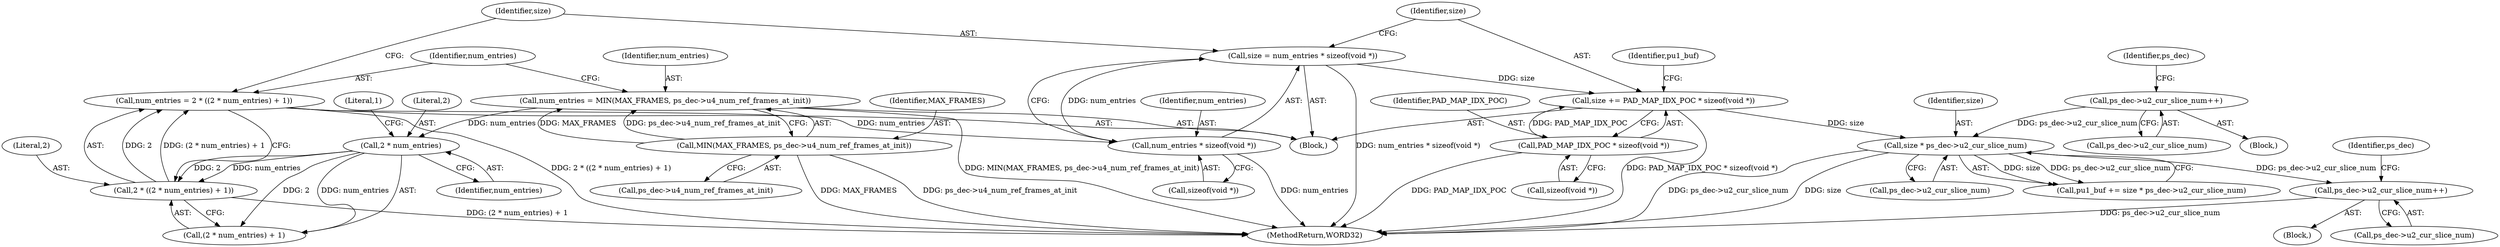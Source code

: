 digraph "0_Android_494561291a503840f385fbcd11d9bc5f4dc502b8_0@pointer" {
"1001389" [label="(Call,ps_dec->u2_cur_slice_num++)"];
"1000856" [label="(Call,size * ps_dec->u2_cur_slice_num)"];
"1000841" [label="(Call,size += PAD_MAP_IDX_POC * sizeof(void *))"];
"1000843" [label="(Call,PAD_MAP_IDX_POC * sizeof(void *))"];
"1000835" [label="(Call,size = num_entries * sizeof(void *))"];
"1000837" [label="(Call,num_entries * sizeof(void *))"];
"1000826" [label="(Call,num_entries = 2 * ((2 * num_entries) + 1))"];
"1000828" [label="(Call,2 * ((2 * num_entries) + 1))"];
"1000831" [label="(Call,2 * num_entries)"];
"1000819" [label="(Call,num_entries = MIN(MAX_FRAMES, ps_dec->u4_num_ref_frames_at_init))"];
"1000821" [label="(Call,MIN(MAX_FRAMES, ps_dec->u4_num_ref_frames_at_init))"];
"1000794" [label="(Call,ps_dec->u2_cur_slice_num++)"];
"1000848" [label="(Identifier,pu1_buf)"];
"1000856" [label="(Call,size * ps_dec->u2_cur_slice_num)"];
"1000844" [label="(Identifier,PAD_MAP_IDX_POC)"];
"1000779" [label="(Block,)"];
"1000826" [label="(Call,num_entries = 2 * ((2 * num_entries) + 1))"];
"1001389" [label="(Call,ps_dec->u2_cur_slice_num++)"];
"1000832" [label="(Literal,2)"];
"1000843" [label="(Call,PAD_MAP_IDX_POC * sizeof(void *))"];
"1000829" [label="(Literal,2)"];
"1000839" [label="(Call,sizeof(void *))"];
"1000820" [label="(Identifier,num_entries)"];
"1000845" [label="(Call,sizeof(void *))"];
"1000800" [label="(Identifier,ps_dec)"];
"1000838" [label="(Identifier,num_entries)"];
"1001427" [label="(MethodReturn,WORD32)"];
"1000857" [label="(Identifier,size)"];
"1000835" [label="(Call,size = num_entries * sizeof(void *))"];
"1000837" [label="(Call,num_entries * sizeof(void *))"];
"1000858" [label="(Call,ps_dec->u2_cur_slice_num)"];
"1000819" [label="(Call,num_entries = MIN(MAX_FRAMES, ps_dec->u4_num_ref_frames_at_init))"];
"1000831" [label="(Call,2 * num_entries)"];
"1000794" [label="(Call,ps_dec->u2_cur_slice_num++)"];
"1000827" [label="(Identifier,num_entries)"];
"1001384" [label="(Block,)"];
"1000834" [label="(Literal,1)"];
"1000823" [label="(Call,ps_dec->u4_num_ref_frames_at_init)"];
"1001390" [label="(Call,ps_dec->u2_cur_slice_num)"];
"1000828" [label="(Call,2 * ((2 * num_entries) + 1))"];
"1000842" [label="(Identifier,size)"];
"1000821" [label="(Call,MIN(MAX_FRAMES, ps_dec->u4_num_ref_frames_at_init))"];
"1000815" [label="(Block,)"];
"1000830" [label="(Call,(2 * num_entries) + 1)"];
"1000822" [label="(Identifier,MAX_FRAMES)"];
"1000836" [label="(Identifier,size)"];
"1000795" [label="(Call,ps_dec->u2_cur_slice_num)"];
"1000833" [label="(Identifier,num_entries)"];
"1001395" [label="(Identifier,ps_dec)"];
"1000841" [label="(Call,size += PAD_MAP_IDX_POC * sizeof(void *))"];
"1000854" [label="(Call,pu1_buf += size * ps_dec->u2_cur_slice_num)"];
"1001389" -> "1001384"  [label="AST: "];
"1001389" -> "1001390"  [label="CFG: "];
"1001390" -> "1001389"  [label="AST: "];
"1001395" -> "1001389"  [label="CFG: "];
"1001389" -> "1001427"  [label="DDG: ps_dec->u2_cur_slice_num"];
"1000856" -> "1001389"  [label="DDG: ps_dec->u2_cur_slice_num"];
"1000856" -> "1000854"  [label="AST: "];
"1000856" -> "1000858"  [label="CFG: "];
"1000857" -> "1000856"  [label="AST: "];
"1000858" -> "1000856"  [label="AST: "];
"1000854" -> "1000856"  [label="CFG: "];
"1000856" -> "1001427"  [label="DDG: ps_dec->u2_cur_slice_num"];
"1000856" -> "1001427"  [label="DDG: size"];
"1000856" -> "1000854"  [label="DDG: size"];
"1000856" -> "1000854"  [label="DDG: ps_dec->u2_cur_slice_num"];
"1000841" -> "1000856"  [label="DDG: size"];
"1000794" -> "1000856"  [label="DDG: ps_dec->u2_cur_slice_num"];
"1000841" -> "1000815"  [label="AST: "];
"1000841" -> "1000843"  [label="CFG: "];
"1000842" -> "1000841"  [label="AST: "];
"1000843" -> "1000841"  [label="AST: "];
"1000848" -> "1000841"  [label="CFG: "];
"1000841" -> "1001427"  [label="DDG: PAD_MAP_IDX_POC * sizeof(void *)"];
"1000843" -> "1000841"  [label="DDG: PAD_MAP_IDX_POC"];
"1000835" -> "1000841"  [label="DDG: size"];
"1000843" -> "1000845"  [label="CFG: "];
"1000844" -> "1000843"  [label="AST: "];
"1000845" -> "1000843"  [label="AST: "];
"1000843" -> "1001427"  [label="DDG: PAD_MAP_IDX_POC"];
"1000835" -> "1000815"  [label="AST: "];
"1000835" -> "1000837"  [label="CFG: "];
"1000836" -> "1000835"  [label="AST: "];
"1000837" -> "1000835"  [label="AST: "];
"1000842" -> "1000835"  [label="CFG: "];
"1000835" -> "1001427"  [label="DDG: num_entries * sizeof(void *)"];
"1000837" -> "1000835"  [label="DDG: num_entries"];
"1000837" -> "1000839"  [label="CFG: "];
"1000838" -> "1000837"  [label="AST: "];
"1000839" -> "1000837"  [label="AST: "];
"1000837" -> "1001427"  [label="DDG: num_entries"];
"1000826" -> "1000837"  [label="DDG: num_entries"];
"1000826" -> "1000815"  [label="AST: "];
"1000826" -> "1000828"  [label="CFG: "];
"1000827" -> "1000826"  [label="AST: "];
"1000828" -> "1000826"  [label="AST: "];
"1000836" -> "1000826"  [label="CFG: "];
"1000826" -> "1001427"  [label="DDG: 2 * ((2 * num_entries) + 1)"];
"1000828" -> "1000826"  [label="DDG: 2"];
"1000828" -> "1000826"  [label="DDG: (2 * num_entries) + 1"];
"1000828" -> "1000830"  [label="CFG: "];
"1000829" -> "1000828"  [label="AST: "];
"1000830" -> "1000828"  [label="AST: "];
"1000828" -> "1001427"  [label="DDG: (2 * num_entries) + 1"];
"1000831" -> "1000828"  [label="DDG: 2"];
"1000831" -> "1000828"  [label="DDG: num_entries"];
"1000831" -> "1000830"  [label="AST: "];
"1000831" -> "1000833"  [label="CFG: "];
"1000832" -> "1000831"  [label="AST: "];
"1000833" -> "1000831"  [label="AST: "];
"1000834" -> "1000831"  [label="CFG: "];
"1000831" -> "1000830"  [label="DDG: 2"];
"1000831" -> "1000830"  [label="DDG: num_entries"];
"1000819" -> "1000831"  [label="DDG: num_entries"];
"1000819" -> "1000815"  [label="AST: "];
"1000819" -> "1000821"  [label="CFG: "];
"1000820" -> "1000819"  [label="AST: "];
"1000821" -> "1000819"  [label="AST: "];
"1000827" -> "1000819"  [label="CFG: "];
"1000819" -> "1001427"  [label="DDG: MIN(MAX_FRAMES, ps_dec->u4_num_ref_frames_at_init)"];
"1000821" -> "1000819"  [label="DDG: MAX_FRAMES"];
"1000821" -> "1000819"  [label="DDG: ps_dec->u4_num_ref_frames_at_init"];
"1000821" -> "1000823"  [label="CFG: "];
"1000822" -> "1000821"  [label="AST: "];
"1000823" -> "1000821"  [label="AST: "];
"1000821" -> "1001427"  [label="DDG: ps_dec->u4_num_ref_frames_at_init"];
"1000821" -> "1001427"  [label="DDG: MAX_FRAMES"];
"1000794" -> "1000779"  [label="AST: "];
"1000794" -> "1000795"  [label="CFG: "];
"1000795" -> "1000794"  [label="AST: "];
"1000800" -> "1000794"  [label="CFG: "];
}
